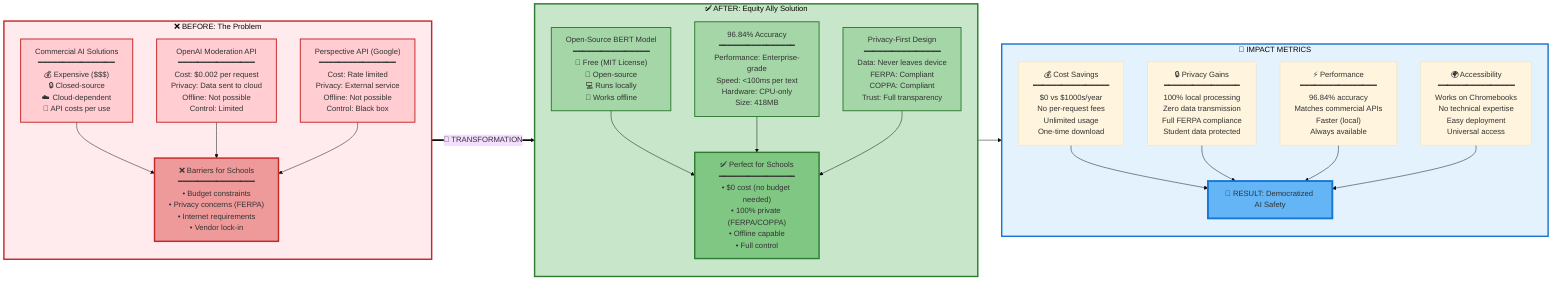 %%{init: {'theme':'base', 'themeVariables': { 'fontSize':'16px'}}}%%
graph LR
    subgraph BEFORE["❌ BEFORE: The Problem"]
        B1["Commercial AI Solutions<br/>━━━━━━━━━━━━━━━━<br/>💰 Expensive ($$$)<br/>🔒 Closed-source<br/>☁️ Cloud-dependent<br/>📡 API costs per use"]
        
        B2["OpenAI Moderation API<br/>━━━━━━━━━━━━━━━━<br/>Cost: $0.002 per request<br/>Privacy: Data sent to cloud<br/>Offline: Not possible<br/>Control: Limited"]
        
        B3["Perspective API (Google)<br/>━━━━━━━━━━━━━━━━<br/>Cost: Rate limited<br/>Privacy: External service<br/>Offline: Not possible<br/>Control: Black box"]
        
        B4["❌ Barriers for Schools<br/>━━━━━━━━━━━━━━━━<br/>• Budget constraints<br/>• Privacy concerns (FERPA)<br/>• Internet requirements<br/>• Vendor lock-in"]
        
        B1 --> B4
        B2 --> B4
        B3 --> B4
    end
    
    subgraph AFTER["✅ AFTER: Equity Ally Solution"]
        A1["Open-Source BERT Model<br/>━━━━━━━━━━━━━━━━<br/>💚 Free (MIT License)<br/>📖 Open-source<br/>💻 Runs locally<br/>📱 Works offline"]
        
        A2["96.84% Accuracy<br/>━━━━━━━━━━━━━━━━<br/>Performance: Enterprise-grade<br/>Speed: <100ms per text<br/>Hardware: CPU-only<br/>Size: 418MB"]
        
        A3["Privacy-First Design<br/>━━━━━━━━━━━━━━━━<br/>Data: Never leaves device<br/>FERPA: Compliant<br/>COPPA: Compliant<br/>Trust: Full transparency"]
        
        A4["✅ Perfect for Schools<br/>━━━━━━━━━━━━━━━━<br/>• $0 cost (no budget needed)<br/>• 100% private (FERPA/COPPA)<br/>• Offline capable<br/>• Full control"]
        
        A1 --> A4
        A2 --> A4
        A3 --> A4
    end
    
    BEFORE ==>|"🚀 TRANSFORMATION"|AFTER
    
    subgraph IMPACT["🎯 IMPACT METRICS"]
        I1["💰 Cost Savings<br/>━━━━━━━━━━━━━━━━<br/>$0 vs $1000s/year<br/>No per-request fees<br/>Unlimited usage<br/>One-time download"]
        
        I2["🔒 Privacy Gains<br/>━━━━━━━━━━━━━━━━<br/>100% local processing<br/>Zero data transmission<br/>Full FERPA compliance<br/>Student data protected"]
        
        I3["⚡ Performance<br/>━━━━━━━━━━━━━━━━<br/>96.84% accuracy<br/>Matches commercial APIs<br/>Faster (local)<br/>Always available"]
        
        I4["🌍 Accessibility<br/>━━━━━━━━━━━━━━━━<br/>Works on Chromebooks<br/>No technical expertise<br/>Easy deployment<br/>Universal access"]
        
        I1 --> I5["🎉 RESULT: Democratized AI Safety"]
        I2 --> I5
        I3 --> I5
        I4 --> I5
    end
    
    AFTER --> IMPACT
    
    style BEFORE fill:#ffebee,stroke:#c62828,stroke-width:3px
    style AFTER fill:#c8e6c9,stroke:#2e7d32,stroke-width:3px
    style IMPACT fill:#e3f2fd,stroke:#1976d2,stroke-width:3px
    style B1 fill:#ffcdd2,stroke:#c62828,stroke-width:2px
    style B2 fill:#ffcdd2,stroke:#c62828,stroke-width:2px
    style B3 fill:#ffcdd2,stroke:#c62828,stroke-width:2px
    style B4 fill:#ef9a9a,stroke:#c62828,stroke-width:3px
    style A1 fill:#a5d6a7,stroke:#2e7d32,stroke-width:2px
    style A2 fill:#a5d6a7,stroke:#2e7d32,stroke-width:2px
    style A3 fill:#a5d6a7,stroke:#2e7d32,stroke-width:2px
    style A4 fill:#81c784,stroke:#2e7d32,stroke-width:3px
    style I5 fill:#64b5f6,stroke:#1976d2,stroke-width:4px
